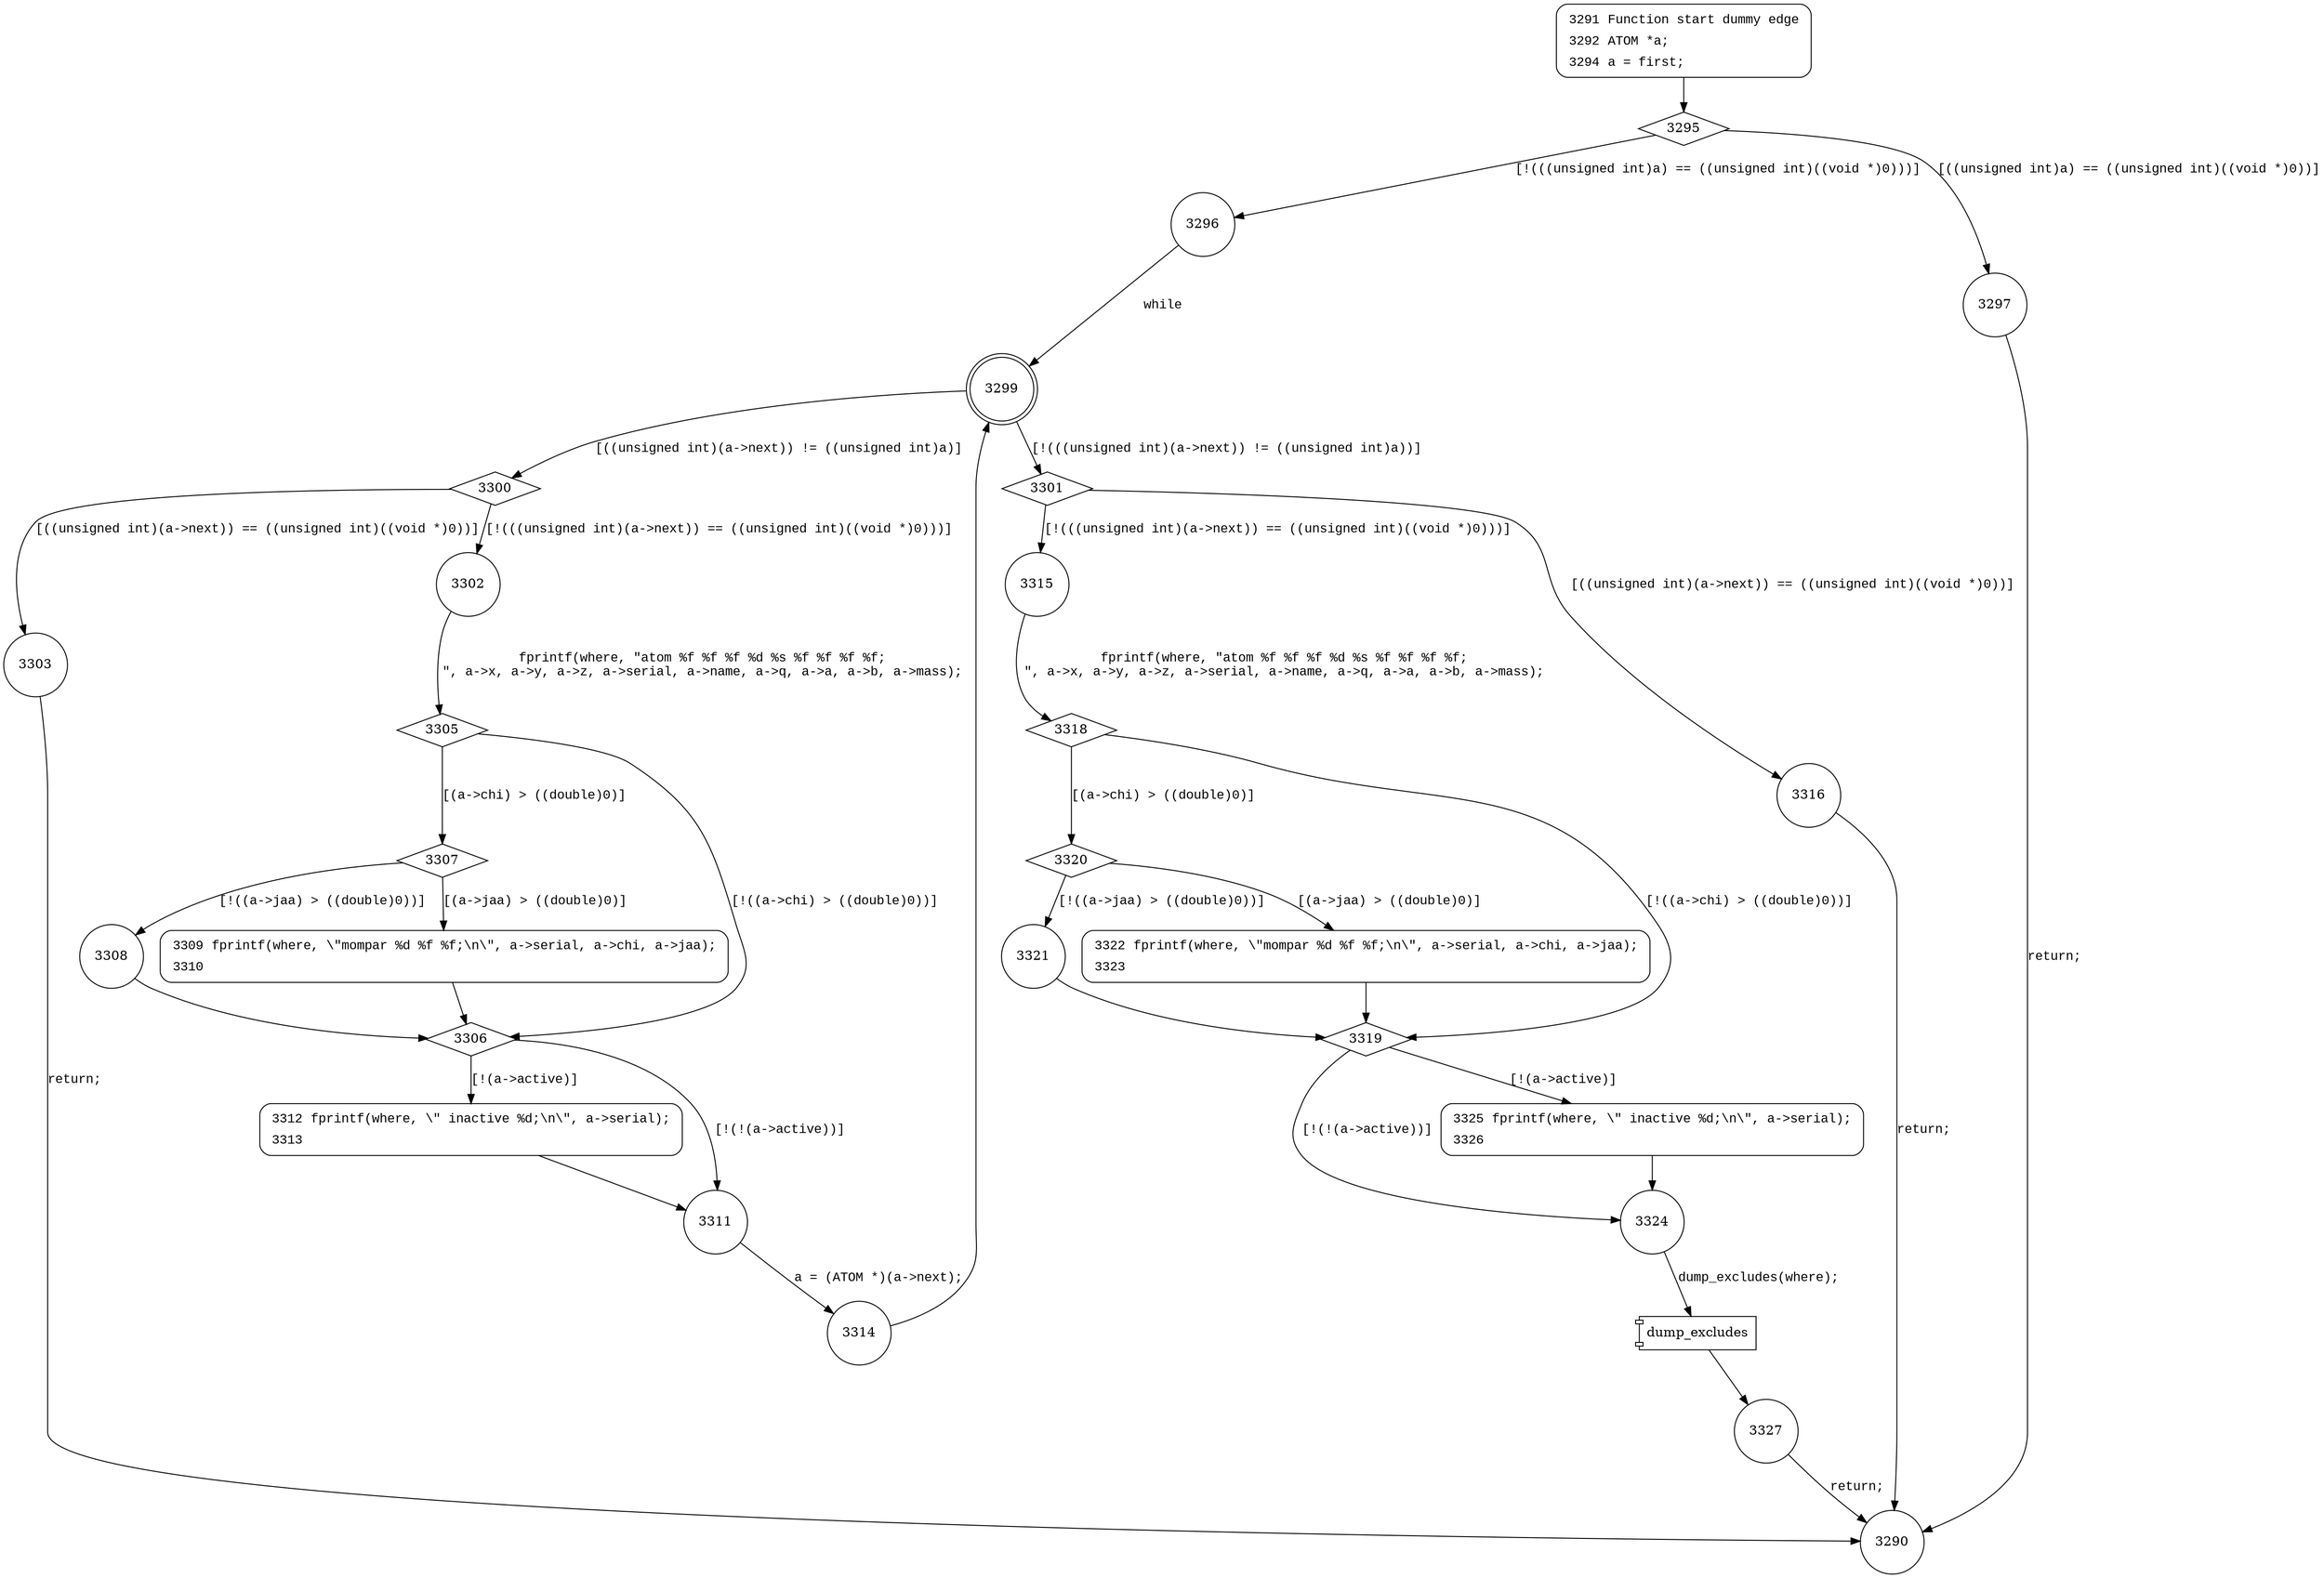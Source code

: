 digraph dump_atoms {
3295 [shape="diamond"]
3296 [shape="circle"]
3297 [shape="circle"]
3299 [shape="doublecircle"]
3301 [shape="diamond"]
3300 [shape="diamond"]
3302 [shape="circle"]
3303 [shape="circle"]
3305 [shape="diamond"]
3306 [shape="diamond"]
3307 [shape="diamond"]
3308 [shape="circle"]
3309 [shape="circle"]
3311 [shape="circle"]
3312 [shape="circle"]
3314 [shape="circle"]
3315 [shape="circle"]
3316 [shape="circle"]
3318 [shape="diamond"]
3319 [shape="diamond"]
3320 [shape="diamond"]
3321 [shape="circle"]
3322 [shape="circle"]
3324 [shape="circle"]
3325 [shape="circle"]
3327 [shape="circle"]
3290 [shape="circle"]
3291 [style="filled,bold" penwidth="1" fillcolor="white" fontname="Courier New" shape="Mrecord" label=<<table border="0" cellborder="0" cellpadding="3" bgcolor="white"><tr><td align="right">3291</td><td align="left">Function start dummy edge</td></tr><tr><td align="right">3292</td><td align="left">ATOM *a;</td></tr><tr><td align="right">3294</td><td align="left">a = first;</td></tr></table>>]
3291 -> 3295[label=""]
3309 [style="filled,bold" penwidth="1" fillcolor="white" fontname="Courier New" shape="Mrecord" label=<<table border="0" cellborder="0" cellpadding="3" bgcolor="white"><tr><td align="right">3309</td><td align="left">fprintf(where, \"mompar %d %f %f;\n\", a-&gt;serial, a-&gt;chi, a-&gt;jaa);</td></tr><tr><td align="right">3310</td><td align="left"></td></tr></table>>]
3309 -> 3306[label=""]
3312 [style="filled,bold" penwidth="1" fillcolor="white" fontname="Courier New" shape="Mrecord" label=<<table border="0" cellborder="0" cellpadding="3" bgcolor="white"><tr><td align="right">3312</td><td align="left">fprintf(where, \" inactive %d;\n\", a-&gt;serial);</td></tr><tr><td align="right">3313</td><td align="left"></td></tr></table>>]
3312 -> 3311[label=""]
3322 [style="filled,bold" penwidth="1" fillcolor="white" fontname="Courier New" shape="Mrecord" label=<<table border="0" cellborder="0" cellpadding="3" bgcolor="white"><tr><td align="right">3322</td><td align="left">fprintf(where, \"mompar %d %f %f;\n\", a-&gt;serial, a-&gt;chi, a-&gt;jaa);</td></tr><tr><td align="right">3323</td><td align="left"></td></tr></table>>]
3322 -> 3319[label=""]
3325 [style="filled,bold" penwidth="1" fillcolor="white" fontname="Courier New" shape="Mrecord" label=<<table border="0" cellborder="0" cellpadding="3" bgcolor="white"><tr><td align="right">3325</td><td align="left">fprintf(where, \" inactive %d;\n\", a-&gt;serial);</td></tr><tr><td align="right">3326</td><td align="left"></td></tr></table>>]
3325 -> 3324[label=""]
3295 -> 3296 [label="[!(((unsigned int)a) == ((unsigned int)((void *)0)))]" fontname="Courier New"]
3295 -> 3297 [label="[((unsigned int)a) == ((unsigned int)((void *)0))]" fontname="Courier New"]
3296 -> 3299 [label="while" fontname="Courier New"]
3299 -> 3301 [label="[!(((unsigned int)(a->next)) != ((unsigned int)a))]" fontname="Courier New"]
3299 -> 3300 [label="[((unsigned int)(a->next)) != ((unsigned int)a)]" fontname="Courier New"]
3300 -> 3302 [label="[!(((unsigned int)(a->next)) == ((unsigned int)((void *)0)))]" fontname="Courier New"]
3300 -> 3303 [label="[((unsigned int)(a->next)) == ((unsigned int)((void *)0))]" fontname="Courier New"]
3302 -> 3305 [label="fprintf(where, \"atom %f %f %f %d %s %f %f %f %f;\n\", a->x, a->y, a->z, a->serial, a->name, a->q, a->a, a->b, a->mass);" fontname="Courier New"]
3305 -> 3306 [label="[!((a->chi) > ((double)0))]" fontname="Courier New"]
3305 -> 3307 [label="[(a->chi) > ((double)0)]" fontname="Courier New"]
3307 -> 3308 [label="[!((a->jaa) > ((double)0))]" fontname="Courier New"]
3307 -> 3309 [label="[(a->jaa) > ((double)0)]" fontname="Courier New"]
3306 -> 3311 [label="[!(!(a->active))]" fontname="Courier New"]
3306 -> 3312 [label="[!(a->active)]" fontname="Courier New"]
3311 -> 3314 [label="a = (ATOM *)(a->next);" fontname="Courier New"]
3308 -> 3306 [label="" fontname="Courier New"]
3301 -> 3315 [label="[!(((unsigned int)(a->next)) == ((unsigned int)((void *)0)))]" fontname="Courier New"]
3301 -> 3316 [label="[((unsigned int)(a->next)) == ((unsigned int)((void *)0))]" fontname="Courier New"]
3315 -> 3318 [label="fprintf(where, \"atom %f %f %f %d %s %f %f %f %f;\n\", a->x, a->y, a->z, a->serial, a->name, a->q, a->a, a->b, a->mass);" fontname="Courier New"]
3318 -> 3319 [label="[!((a->chi) > ((double)0))]" fontname="Courier New"]
3318 -> 3320 [label="[(a->chi) > ((double)0)]" fontname="Courier New"]
3320 -> 3321 [label="[!((a->jaa) > ((double)0))]" fontname="Courier New"]
3320 -> 3322 [label="[(a->jaa) > ((double)0)]" fontname="Courier New"]
3319 -> 3324 [label="[!(!(a->active))]" fontname="Courier New"]
3319 -> 3325 [label="[!(a->active)]" fontname="Courier New"]
100025 [shape="component" label="dump_excludes"]
3324 -> 100025 [label="dump_excludes(where);" fontname="Courier New"]
100025 -> 3327 [label="" fontname="Courier New"]
3321 -> 3319 [label="" fontname="Courier New"]
3297 -> 3290 [label="return;" fontname="Courier New"]
3303 -> 3290 [label="return;" fontname="Courier New"]
3314 -> 3299 [label="" fontname="Courier New"]
3316 -> 3290 [label="return;" fontname="Courier New"]
3327 -> 3290 [label="return;" fontname="Courier New"]
}